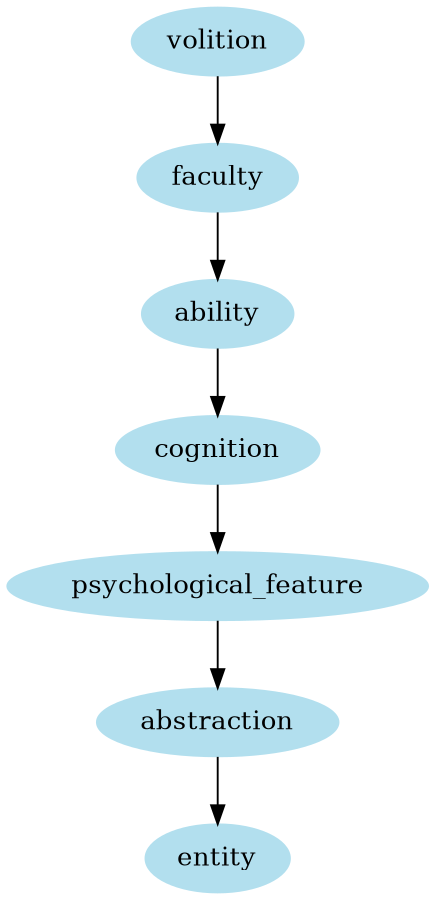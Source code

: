 digraph unix {
	node [color=lightblue2 style=filled]
	size="6,6"
	volition -> faculty
	faculty -> ability
	ability -> cognition
	cognition -> psychological_feature
	psychological_feature -> abstraction
	abstraction -> entity
}
